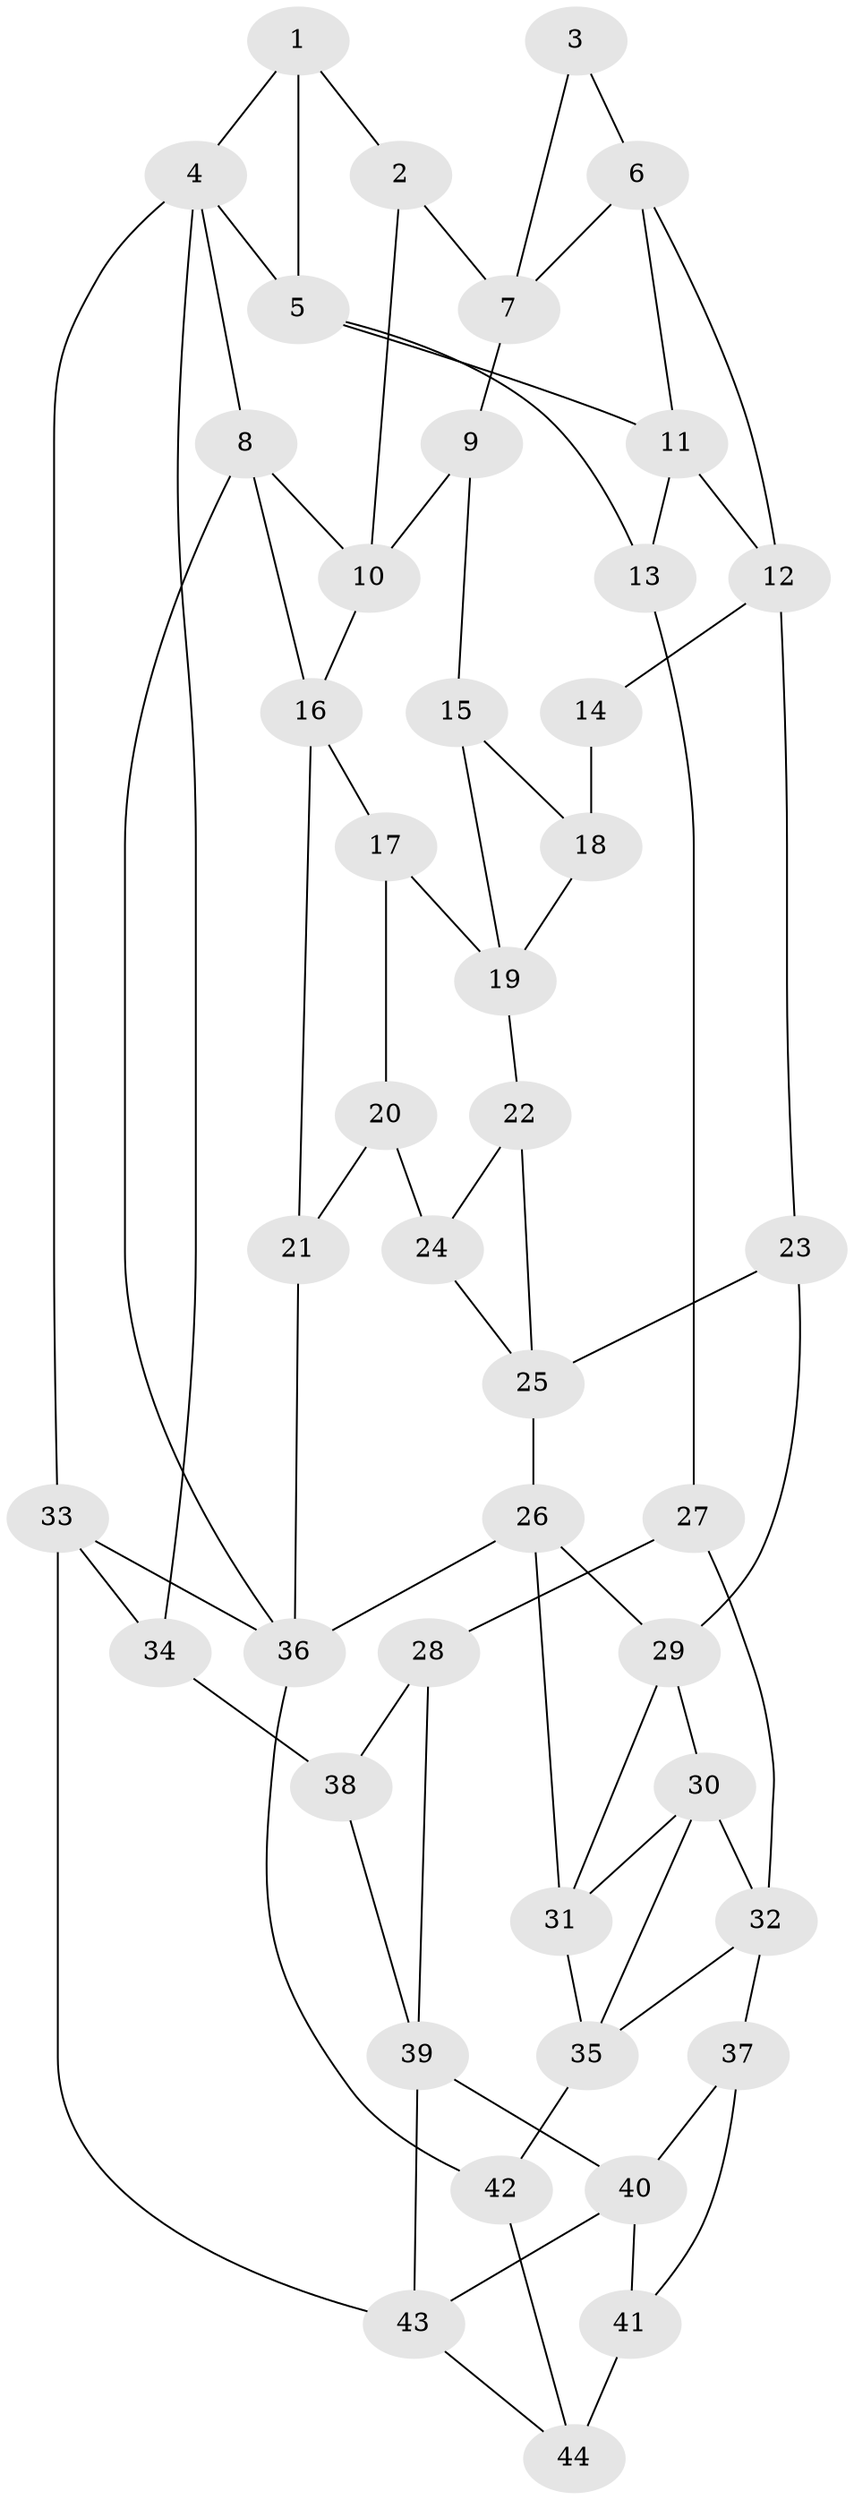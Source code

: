 // original degree distribution, {3: 0.027777777777777776, 4: 0.2222222222222222, 5: 0.5555555555555556, 6: 0.19444444444444445}
// Generated by graph-tools (version 1.1) at 2025/38/03/04/25 23:38:24]
// undirected, 44 vertices, 77 edges
graph export_dot {
  node [color=gray90,style=filled];
  1;
  2;
  3;
  4;
  5;
  6;
  7;
  8;
  9;
  10;
  11;
  12;
  13;
  14;
  15;
  16;
  17;
  18;
  19;
  20;
  21;
  22;
  23;
  24;
  25;
  26;
  27;
  28;
  29;
  30;
  31;
  32;
  33;
  34;
  35;
  36;
  37;
  38;
  39;
  40;
  41;
  42;
  43;
  44;
  1 -- 2 [weight=1.0];
  1 -- 4 [weight=1.0];
  1 -- 5 [weight=1.0];
  2 -- 7 [weight=1.0];
  2 -- 10 [weight=1.0];
  3 -- 6 [weight=1.0];
  3 -- 7 [weight=1.0];
  4 -- 5 [weight=1.0];
  4 -- 8 [weight=1.0];
  4 -- 33 [weight=1.0];
  4 -- 34 [weight=1.0];
  5 -- 11 [weight=1.0];
  5 -- 13 [weight=1.0];
  6 -- 7 [weight=1.0];
  6 -- 11 [weight=1.0];
  6 -- 12 [weight=1.0];
  7 -- 9 [weight=1.0];
  8 -- 10 [weight=1.0];
  8 -- 16 [weight=1.0];
  8 -- 36 [weight=1.0];
  9 -- 10 [weight=1.0];
  9 -- 15 [weight=1.0];
  10 -- 16 [weight=1.0];
  11 -- 12 [weight=1.0];
  11 -- 13 [weight=1.0];
  12 -- 14 [weight=1.0];
  12 -- 23 [weight=1.0];
  13 -- 27 [weight=1.0];
  14 -- 18 [weight=2.0];
  15 -- 18 [weight=1.0];
  15 -- 19 [weight=1.0];
  16 -- 17 [weight=1.0];
  16 -- 21 [weight=1.0];
  17 -- 19 [weight=1.0];
  17 -- 20 [weight=1.0];
  18 -- 19 [weight=1.0];
  19 -- 22 [weight=1.0];
  20 -- 21 [weight=1.0];
  20 -- 24 [weight=2.0];
  21 -- 36 [weight=1.0];
  22 -- 24 [weight=1.0];
  22 -- 25 [weight=1.0];
  23 -- 25 [weight=1.0];
  23 -- 29 [weight=1.0];
  24 -- 25 [weight=1.0];
  25 -- 26 [weight=1.0];
  26 -- 29 [weight=1.0];
  26 -- 31 [weight=1.0];
  26 -- 36 [weight=1.0];
  27 -- 28 [weight=1.0];
  27 -- 32 [weight=1.0];
  28 -- 38 [weight=1.0];
  28 -- 39 [weight=1.0];
  29 -- 30 [weight=1.0];
  29 -- 31 [weight=1.0];
  30 -- 31 [weight=1.0];
  30 -- 32 [weight=1.0];
  30 -- 35 [weight=1.0];
  31 -- 35 [weight=1.0];
  32 -- 35 [weight=1.0];
  32 -- 37 [weight=1.0];
  33 -- 34 [weight=1.0];
  33 -- 36 [weight=1.0];
  33 -- 43 [weight=1.0];
  34 -- 38 [weight=2.0];
  35 -- 42 [weight=1.0];
  36 -- 42 [weight=1.0];
  37 -- 40 [weight=1.0];
  37 -- 41 [weight=1.0];
  38 -- 39 [weight=1.0];
  39 -- 40 [weight=1.0];
  39 -- 43 [weight=1.0];
  40 -- 41 [weight=1.0];
  40 -- 43 [weight=1.0];
  41 -- 44 [weight=2.0];
  42 -- 44 [weight=1.0];
  43 -- 44 [weight=1.0];
}
